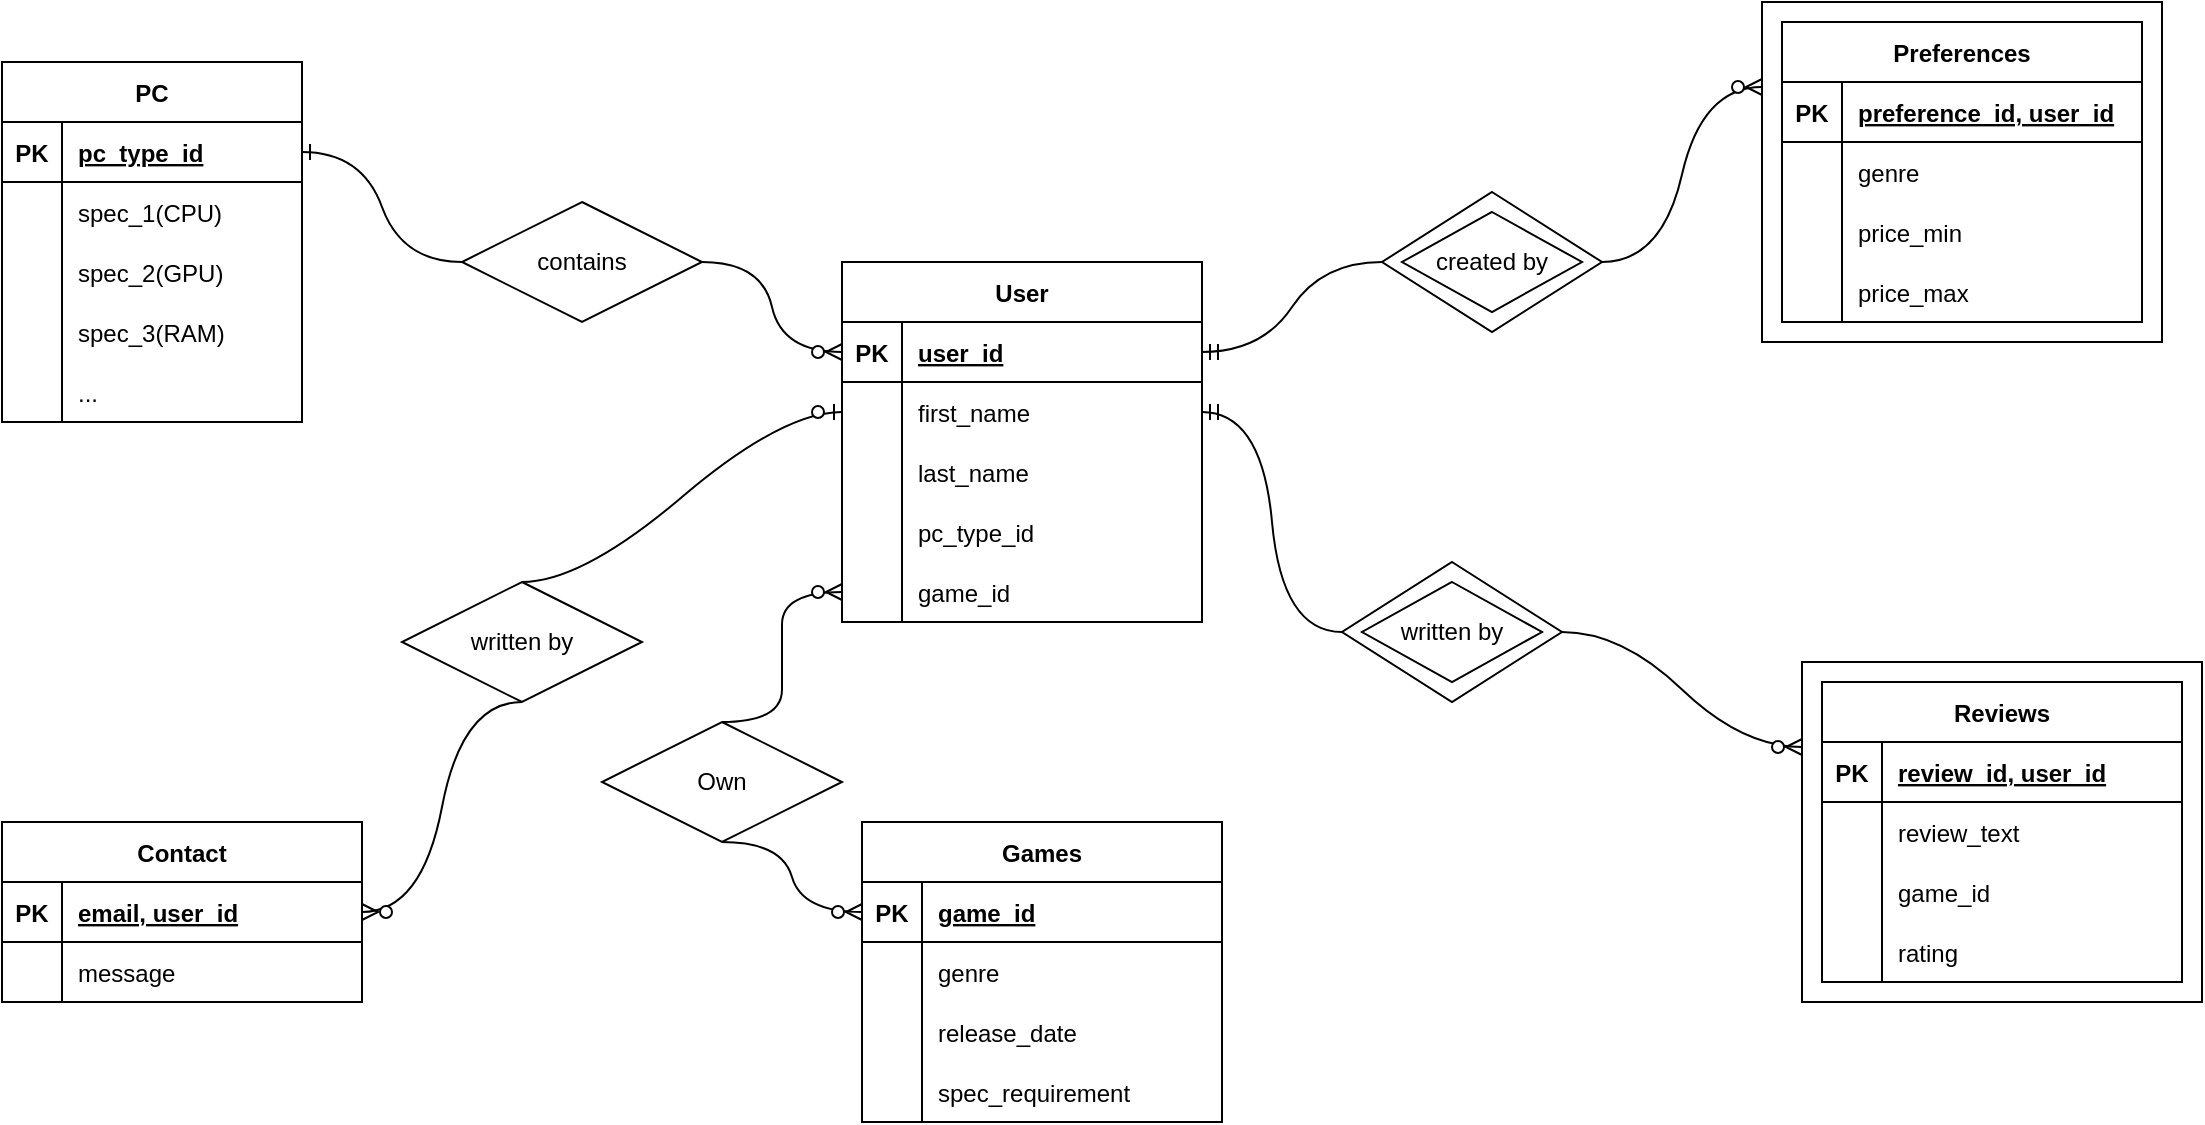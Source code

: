 <mxfile version="20.8.20" type="github">
  <diagram name="Page-1" id="g9_BC2PfqazqCAa2V8zf">
    <mxGraphModel dx="2076" dy="1746" grid="1" gridSize="10" guides="1" tooltips="1" connect="1" arrows="1" fold="1" page="1" pageScale="1" pageWidth="850" pageHeight="1100" math="0" shadow="0">
      <root>
        <mxCell id="0" />
        <mxCell id="1" parent="0" />
        <mxCell id="RIhuQusYxNmIp5yc1HoH-1" value="PC" style="shape=table;startSize=30;container=1;collapsible=1;childLayout=tableLayout;fixedRows=1;rowLines=0;fontStyle=1;align=center;resizeLast=1;" vertex="1" parent="1">
          <mxGeometry x="-210" y="-140" width="150" height="180" as="geometry" />
        </mxCell>
        <mxCell id="RIhuQusYxNmIp5yc1HoH-2" value="" style="shape=tableRow;horizontal=0;startSize=0;swimlaneHead=0;swimlaneBody=0;fillColor=none;collapsible=0;dropTarget=0;points=[[0,0.5],[1,0.5]];portConstraint=eastwest;top=0;left=0;right=0;bottom=1;" vertex="1" parent="RIhuQusYxNmIp5yc1HoH-1">
          <mxGeometry y="30" width="150" height="30" as="geometry" />
        </mxCell>
        <mxCell id="RIhuQusYxNmIp5yc1HoH-3" value="PK" style="shape=partialRectangle;connectable=0;fillColor=none;top=0;left=0;bottom=0;right=0;fontStyle=1;overflow=hidden;" vertex="1" parent="RIhuQusYxNmIp5yc1HoH-2">
          <mxGeometry width="30" height="30" as="geometry">
            <mxRectangle width="30" height="30" as="alternateBounds" />
          </mxGeometry>
        </mxCell>
        <mxCell id="RIhuQusYxNmIp5yc1HoH-4" value="pc_type_id" style="shape=partialRectangle;connectable=0;fillColor=none;top=0;left=0;bottom=0;right=0;align=left;spacingLeft=6;fontStyle=5;overflow=hidden;" vertex="1" parent="RIhuQusYxNmIp5yc1HoH-2">
          <mxGeometry x="30" width="120" height="30" as="geometry">
            <mxRectangle width="120" height="30" as="alternateBounds" />
          </mxGeometry>
        </mxCell>
        <mxCell id="RIhuQusYxNmIp5yc1HoH-5" value="" style="shape=tableRow;horizontal=0;startSize=0;swimlaneHead=0;swimlaneBody=0;fillColor=none;collapsible=0;dropTarget=0;points=[[0,0.5],[1,0.5]];portConstraint=eastwest;top=0;left=0;right=0;bottom=0;" vertex="1" parent="RIhuQusYxNmIp5yc1HoH-1">
          <mxGeometry y="60" width="150" height="30" as="geometry" />
        </mxCell>
        <mxCell id="RIhuQusYxNmIp5yc1HoH-6" value="" style="shape=partialRectangle;connectable=0;fillColor=none;top=0;left=0;bottom=0;right=0;editable=1;overflow=hidden;" vertex="1" parent="RIhuQusYxNmIp5yc1HoH-5">
          <mxGeometry width="30" height="30" as="geometry">
            <mxRectangle width="30" height="30" as="alternateBounds" />
          </mxGeometry>
        </mxCell>
        <mxCell id="RIhuQusYxNmIp5yc1HoH-7" value="spec_1(CPU)" style="shape=partialRectangle;connectable=0;fillColor=none;top=0;left=0;bottom=0;right=0;align=left;spacingLeft=6;overflow=hidden;" vertex="1" parent="RIhuQusYxNmIp5yc1HoH-5">
          <mxGeometry x="30" width="120" height="30" as="geometry">
            <mxRectangle width="120" height="30" as="alternateBounds" />
          </mxGeometry>
        </mxCell>
        <mxCell id="RIhuQusYxNmIp5yc1HoH-14" value="" style="shape=tableRow;horizontal=0;startSize=0;swimlaneHead=0;swimlaneBody=0;fillColor=none;collapsible=0;dropTarget=0;points=[[0,0.5],[1,0.5]];portConstraint=eastwest;top=0;left=0;right=0;bottom=0;" vertex="1" parent="RIhuQusYxNmIp5yc1HoH-1">
          <mxGeometry y="90" width="150" height="30" as="geometry" />
        </mxCell>
        <mxCell id="RIhuQusYxNmIp5yc1HoH-15" value="" style="shape=partialRectangle;connectable=0;fillColor=none;top=0;left=0;bottom=0;right=0;editable=1;overflow=hidden;" vertex="1" parent="RIhuQusYxNmIp5yc1HoH-14">
          <mxGeometry width="30" height="30" as="geometry">
            <mxRectangle width="30" height="30" as="alternateBounds" />
          </mxGeometry>
        </mxCell>
        <mxCell id="RIhuQusYxNmIp5yc1HoH-16" value="spec_2(GPU)" style="shape=partialRectangle;connectable=0;fillColor=none;top=0;left=0;bottom=0;right=0;align=left;spacingLeft=6;overflow=hidden;" vertex="1" parent="RIhuQusYxNmIp5yc1HoH-14">
          <mxGeometry x="30" width="120" height="30" as="geometry">
            <mxRectangle width="120" height="30" as="alternateBounds" />
          </mxGeometry>
        </mxCell>
        <mxCell id="RIhuQusYxNmIp5yc1HoH-8" value="" style="shape=tableRow;horizontal=0;startSize=0;swimlaneHead=0;swimlaneBody=0;fillColor=none;collapsible=0;dropTarget=0;points=[[0,0.5],[1,0.5]];portConstraint=eastwest;top=0;left=0;right=0;bottom=0;" vertex="1" parent="RIhuQusYxNmIp5yc1HoH-1">
          <mxGeometry y="120" width="150" height="30" as="geometry" />
        </mxCell>
        <mxCell id="RIhuQusYxNmIp5yc1HoH-9" value="" style="shape=partialRectangle;connectable=0;fillColor=none;top=0;left=0;bottom=0;right=0;editable=1;overflow=hidden;" vertex="1" parent="RIhuQusYxNmIp5yc1HoH-8">
          <mxGeometry width="30" height="30" as="geometry">
            <mxRectangle width="30" height="30" as="alternateBounds" />
          </mxGeometry>
        </mxCell>
        <mxCell id="RIhuQusYxNmIp5yc1HoH-10" value="spec_3(RAM)" style="shape=partialRectangle;connectable=0;fillColor=none;top=0;left=0;bottom=0;right=0;align=left;spacingLeft=6;overflow=hidden;" vertex="1" parent="RIhuQusYxNmIp5yc1HoH-8">
          <mxGeometry x="30" width="120" height="30" as="geometry">
            <mxRectangle width="120" height="30" as="alternateBounds" />
          </mxGeometry>
        </mxCell>
        <mxCell id="RIhuQusYxNmIp5yc1HoH-11" value="" style="shape=tableRow;horizontal=0;startSize=0;swimlaneHead=0;swimlaneBody=0;fillColor=none;collapsible=0;dropTarget=0;points=[[0,0.5],[1,0.5]];portConstraint=eastwest;top=0;left=0;right=0;bottom=0;" vertex="1" parent="RIhuQusYxNmIp5yc1HoH-1">
          <mxGeometry y="150" width="150" height="30" as="geometry" />
        </mxCell>
        <mxCell id="RIhuQusYxNmIp5yc1HoH-12" value="" style="shape=partialRectangle;connectable=0;fillColor=none;top=0;left=0;bottom=0;right=0;editable=1;overflow=hidden;" vertex="1" parent="RIhuQusYxNmIp5yc1HoH-11">
          <mxGeometry width="30" height="30" as="geometry">
            <mxRectangle width="30" height="30" as="alternateBounds" />
          </mxGeometry>
        </mxCell>
        <mxCell id="RIhuQusYxNmIp5yc1HoH-13" value="..." style="shape=partialRectangle;connectable=0;fillColor=none;top=0;left=0;bottom=0;right=0;align=left;spacingLeft=6;overflow=hidden;" vertex="1" parent="RIhuQusYxNmIp5yc1HoH-11">
          <mxGeometry x="30" width="120" height="30" as="geometry">
            <mxRectangle width="120" height="30" as="alternateBounds" />
          </mxGeometry>
        </mxCell>
        <mxCell id="RIhuQusYxNmIp5yc1HoH-17" value="User" style="shape=table;startSize=30;container=1;collapsible=1;childLayout=tableLayout;fixedRows=1;rowLines=0;fontStyle=1;align=center;resizeLast=1;" vertex="1" parent="1">
          <mxGeometry x="210" y="-40" width="180" height="180" as="geometry" />
        </mxCell>
        <mxCell id="RIhuQusYxNmIp5yc1HoH-18" value="" style="shape=tableRow;horizontal=0;startSize=0;swimlaneHead=0;swimlaneBody=0;fillColor=none;collapsible=0;dropTarget=0;points=[[0,0.5],[1,0.5]];portConstraint=eastwest;top=0;left=0;right=0;bottom=1;" vertex="1" parent="RIhuQusYxNmIp5yc1HoH-17">
          <mxGeometry y="30" width="180" height="30" as="geometry" />
        </mxCell>
        <mxCell id="RIhuQusYxNmIp5yc1HoH-19" value="PK" style="shape=partialRectangle;connectable=0;fillColor=none;top=0;left=0;bottom=0;right=0;fontStyle=1;overflow=hidden;" vertex="1" parent="RIhuQusYxNmIp5yc1HoH-18">
          <mxGeometry width="30" height="30" as="geometry">
            <mxRectangle width="30" height="30" as="alternateBounds" />
          </mxGeometry>
        </mxCell>
        <mxCell id="RIhuQusYxNmIp5yc1HoH-20" value="user_id" style="shape=partialRectangle;connectable=0;fillColor=none;top=0;left=0;bottom=0;right=0;align=left;spacingLeft=6;fontStyle=5;overflow=hidden;" vertex="1" parent="RIhuQusYxNmIp5yc1HoH-18">
          <mxGeometry x="30" width="150" height="30" as="geometry">
            <mxRectangle width="150" height="30" as="alternateBounds" />
          </mxGeometry>
        </mxCell>
        <mxCell id="RIhuQusYxNmIp5yc1HoH-21" value="" style="shape=tableRow;horizontal=0;startSize=0;swimlaneHead=0;swimlaneBody=0;fillColor=none;collapsible=0;dropTarget=0;points=[[0,0.5],[1,0.5]];portConstraint=eastwest;top=0;left=0;right=0;bottom=0;" vertex="1" parent="RIhuQusYxNmIp5yc1HoH-17">
          <mxGeometry y="60" width="180" height="30" as="geometry" />
        </mxCell>
        <mxCell id="RIhuQusYxNmIp5yc1HoH-22" value="" style="shape=partialRectangle;connectable=0;fillColor=none;top=0;left=0;bottom=0;right=0;editable=1;overflow=hidden;" vertex="1" parent="RIhuQusYxNmIp5yc1HoH-21">
          <mxGeometry width="30" height="30" as="geometry">
            <mxRectangle width="30" height="30" as="alternateBounds" />
          </mxGeometry>
        </mxCell>
        <mxCell id="RIhuQusYxNmIp5yc1HoH-23" value="first_name" style="shape=partialRectangle;connectable=0;fillColor=none;top=0;left=0;bottom=0;right=0;align=left;spacingLeft=6;overflow=hidden;" vertex="1" parent="RIhuQusYxNmIp5yc1HoH-21">
          <mxGeometry x="30" width="150" height="30" as="geometry">
            <mxRectangle width="150" height="30" as="alternateBounds" />
          </mxGeometry>
        </mxCell>
        <mxCell id="RIhuQusYxNmIp5yc1HoH-24" value="" style="shape=tableRow;horizontal=0;startSize=0;swimlaneHead=0;swimlaneBody=0;fillColor=none;collapsible=0;dropTarget=0;points=[[0,0.5],[1,0.5]];portConstraint=eastwest;top=0;left=0;right=0;bottom=0;" vertex="1" parent="RIhuQusYxNmIp5yc1HoH-17">
          <mxGeometry y="90" width="180" height="30" as="geometry" />
        </mxCell>
        <mxCell id="RIhuQusYxNmIp5yc1HoH-25" value="" style="shape=partialRectangle;connectable=0;fillColor=none;top=0;left=0;bottom=0;right=0;editable=1;overflow=hidden;" vertex="1" parent="RIhuQusYxNmIp5yc1HoH-24">
          <mxGeometry width="30" height="30" as="geometry">
            <mxRectangle width="30" height="30" as="alternateBounds" />
          </mxGeometry>
        </mxCell>
        <mxCell id="RIhuQusYxNmIp5yc1HoH-26" value="last_name" style="shape=partialRectangle;connectable=0;fillColor=none;top=0;left=0;bottom=0;right=0;align=left;spacingLeft=6;overflow=hidden;" vertex="1" parent="RIhuQusYxNmIp5yc1HoH-24">
          <mxGeometry x="30" width="150" height="30" as="geometry">
            <mxRectangle width="150" height="30" as="alternateBounds" />
          </mxGeometry>
        </mxCell>
        <mxCell id="RIhuQusYxNmIp5yc1HoH-27" value="" style="shape=tableRow;horizontal=0;startSize=0;swimlaneHead=0;swimlaneBody=0;fillColor=none;collapsible=0;dropTarget=0;points=[[0,0.5],[1,0.5]];portConstraint=eastwest;top=0;left=0;right=0;bottom=0;" vertex="1" parent="RIhuQusYxNmIp5yc1HoH-17">
          <mxGeometry y="120" width="180" height="30" as="geometry" />
        </mxCell>
        <mxCell id="RIhuQusYxNmIp5yc1HoH-28" value="" style="shape=partialRectangle;connectable=0;fillColor=none;top=0;left=0;bottom=0;right=0;editable=1;overflow=hidden;" vertex="1" parent="RIhuQusYxNmIp5yc1HoH-27">
          <mxGeometry width="30" height="30" as="geometry">
            <mxRectangle width="30" height="30" as="alternateBounds" />
          </mxGeometry>
        </mxCell>
        <mxCell id="RIhuQusYxNmIp5yc1HoH-29" value="pc_type_id" style="shape=partialRectangle;connectable=0;fillColor=none;top=0;left=0;bottom=0;right=0;align=left;spacingLeft=6;overflow=hidden;" vertex="1" parent="RIhuQusYxNmIp5yc1HoH-27">
          <mxGeometry x="30" width="150" height="30" as="geometry">
            <mxRectangle width="150" height="30" as="alternateBounds" />
          </mxGeometry>
        </mxCell>
        <mxCell id="RIhuQusYxNmIp5yc1HoH-33" value="" style="shape=tableRow;horizontal=0;startSize=0;swimlaneHead=0;swimlaneBody=0;fillColor=none;collapsible=0;dropTarget=0;points=[[0,0.5],[1,0.5]];portConstraint=eastwest;top=0;left=0;right=0;bottom=0;" vertex="1" parent="RIhuQusYxNmIp5yc1HoH-17">
          <mxGeometry y="150" width="180" height="30" as="geometry" />
        </mxCell>
        <mxCell id="RIhuQusYxNmIp5yc1HoH-34" value="" style="shape=partialRectangle;connectable=0;fillColor=none;top=0;left=0;bottom=0;right=0;editable=1;overflow=hidden;" vertex="1" parent="RIhuQusYxNmIp5yc1HoH-33">
          <mxGeometry width="30" height="30" as="geometry">
            <mxRectangle width="30" height="30" as="alternateBounds" />
          </mxGeometry>
        </mxCell>
        <mxCell id="RIhuQusYxNmIp5yc1HoH-35" value="game_id" style="shape=partialRectangle;connectable=0;fillColor=none;top=0;left=0;bottom=0;right=0;align=left;spacingLeft=6;overflow=hidden;" vertex="1" parent="RIhuQusYxNmIp5yc1HoH-33">
          <mxGeometry x="30" width="150" height="30" as="geometry">
            <mxRectangle width="150" height="30" as="alternateBounds" />
          </mxGeometry>
        </mxCell>
        <mxCell id="RIhuQusYxNmIp5yc1HoH-36" value="Games" style="shape=table;startSize=30;container=1;collapsible=1;childLayout=tableLayout;fixedRows=1;rowLines=0;fontStyle=1;align=center;resizeLast=1;" vertex="1" parent="1">
          <mxGeometry x="220" y="240" width="180" height="150" as="geometry" />
        </mxCell>
        <mxCell id="RIhuQusYxNmIp5yc1HoH-37" value="" style="shape=tableRow;horizontal=0;startSize=0;swimlaneHead=0;swimlaneBody=0;fillColor=none;collapsible=0;dropTarget=0;points=[[0,0.5],[1,0.5]];portConstraint=eastwest;top=0;left=0;right=0;bottom=1;" vertex="1" parent="RIhuQusYxNmIp5yc1HoH-36">
          <mxGeometry y="30" width="180" height="30" as="geometry" />
        </mxCell>
        <mxCell id="RIhuQusYxNmIp5yc1HoH-38" value="PK" style="shape=partialRectangle;connectable=0;fillColor=none;top=0;left=0;bottom=0;right=0;fontStyle=1;overflow=hidden;" vertex="1" parent="RIhuQusYxNmIp5yc1HoH-37">
          <mxGeometry width="30" height="30" as="geometry">
            <mxRectangle width="30" height="30" as="alternateBounds" />
          </mxGeometry>
        </mxCell>
        <mxCell id="RIhuQusYxNmIp5yc1HoH-39" value="game_id" style="shape=partialRectangle;connectable=0;fillColor=none;top=0;left=0;bottom=0;right=0;align=left;spacingLeft=6;fontStyle=5;overflow=hidden;" vertex="1" parent="RIhuQusYxNmIp5yc1HoH-37">
          <mxGeometry x="30" width="150" height="30" as="geometry">
            <mxRectangle width="150" height="30" as="alternateBounds" />
          </mxGeometry>
        </mxCell>
        <mxCell id="RIhuQusYxNmIp5yc1HoH-40" value="" style="shape=tableRow;horizontal=0;startSize=0;swimlaneHead=0;swimlaneBody=0;fillColor=none;collapsible=0;dropTarget=0;points=[[0,0.5],[1,0.5]];portConstraint=eastwest;top=0;left=0;right=0;bottom=0;" vertex="1" parent="RIhuQusYxNmIp5yc1HoH-36">
          <mxGeometry y="60" width="180" height="30" as="geometry" />
        </mxCell>
        <mxCell id="RIhuQusYxNmIp5yc1HoH-41" value="" style="shape=partialRectangle;connectable=0;fillColor=none;top=0;left=0;bottom=0;right=0;editable=1;overflow=hidden;" vertex="1" parent="RIhuQusYxNmIp5yc1HoH-40">
          <mxGeometry width="30" height="30" as="geometry">
            <mxRectangle width="30" height="30" as="alternateBounds" />
          </mxGeometry>
        </mxCell>
        <mxCell id="RIhuQusYxNmIp5yc1HoH-42" value="genre" style="shape=partialRectangle;connectable=0;fillColor=none;top=0;left=0;bottom=0;right=0;align=left;spacingLeft=6;overflow=hidden;" vertex="1" parent="RIhuQusYxNmIp5yc1HoH-40">
          <mxGeometry x="30" width="150" height="30" as="geometry">
            <mxRectangle width="150" height="30" as="alternateBounds" />
          </mxGeometry>
        </mxCell>
        <mxCell id="RIhuQusYxNmIp5yc1HoH-43" value="" style="shape=tableRow;horizontal=0;startSize=0;swimlaneHead=0;swimlaneBody=0;fillColor=none;collapsible=0;dropTarget=0;points=[[0,0.5],[1,0.5]];portConstraint=eastwest;top=0;left=0;right=0;bottom=0;" vertex="1" parent="RIhuQusYxNmIp5yc1HoH-36">
          <mxGeometry y="90" width="180" height="30" as="geometry" />
        </mxCell>
        <mxCell id="RIhuQusYxNmIp5yc1HoH-44" value="" style="shape=partialRectangle;connectable=0;fillColor=none;top=0;left=0;bottom=0;right=0;editable=1;overflow=hidden;" vertex="1" parent="RIhuQusYxNmIp5yc1HoH-43">
          <mxGeometry width="30" height="30" as="geometry">
            <mxRectangle width="30" height="30" as="alternateBounds" />
          </mxGeometry>
        </mxCell>
        <mxCell id="RIhuQusYxNmIp5yc1HoH-45" value="release_date" style="shape=partialRectangle;connectable=0;fillColor=none;top=0;left=0;bottom=0;right=0;align=left;spacingLeft=6;overflow=hidden;" vertex="1" parent="RIhuQusYxNmIp5yc1HoH-43">
          <mxGeometry x="30" width="150" height="30" as="geometry">
            <mxRectangle width="150" height="30" as="alternateBounds" />
          </mxGeometry>
        </mxCell>
        <mxCell id="RIhuQusYxNmIp5yc1HoH-46" value="" style="shape=tableRow;horizontal=0;startSize=0;swimlaneHead=0;swimlaneBody=0;fillColor=none;collapsible=0;dropTarget=0;points=[[0,0.5],[1,0.5]];portConstraint=eastwest;top=0;left=0;right=0;bottom=0;" vertex="1" parent="RIhuQusYxNmIp5yc1HoH-36">
          <mxGeometry y="120" width="180" height="30" as="geometry" />
        </mxCell>
        <mxCell id="RIhuQusYxNmIp5yc1HoH-47" value="" style="shape=partialRectangle;connectable=0;fillColor=none;top=0;left=0;bottom=0;right=0;editable=1;overflow=hidden;" vertex="1" parent="RIhuQusYxNmIp5yc1HoH-46">
          <mxGeometry width="30" height="30" as="geometry">
            <mxRectangle width="30" height="30" as="alternateBounds" />
          </mxGeometry>
        </mxCell>
        <mxCell id="RIhuQusYxNmIp5yc1HoH-48" value="spec_requirement" style="shape=partialRectangle;connectable=0;fillColor=none;top=0;left=0;bottom=0;right=0;align=left;spacingLeft=6;overflow=hidden;" vertex="1" parent="RIhuQusYxNmIp5yc1HoH-46">
          <mxGeometry x="30" width="150" height="30" as="geometry">
            <mxRectangle width="150" height="30" as="alternateBounds" />
          </mxGeometry>
        </mxCell>
        <mxCell id="RIhuQusYxNmIp5yc1HoH-49" value="Contact" style="shape=table;startSize=30;container=1;collapsible=1;childLayout=tableLayout;fixedRows=1;rowLines=0;fontStyle=1;align=center;resizeLast=1;" vertex="1" parent="1">
          <mxGeometry x="-210" y="240" width="180" height="90" as="geometry" />
        </mxCell>
        <mxCell id="RIhuQusYxNmIp5yc1HoH-50" value="" style="shape=tableRow;horizontal=0;startSize=0;swimlaneHead=0;swimlaneBody=0;fillColor=none;collapsible=0;dropTarget=0;points=[[0,0.5],[1,0.5]];portConstraint=eastwest;top=0;left=0;right=0;bottom=1;" vertex="1" parent="RIhuQusYxNmIp5yc1HoH-49">
          <mxGeometry y="30" width="180" height="30" as="geometry" />
        </mxCell>
        <mxCell id="RIhuQusYxNmIp5yc1HoH-51" value="PK" style="shape=partialRectangle;connectable=0;fillColor=none;top=0;left=0;bottom=0;right=0;fontStyle=1;overflow=hidden;" vertex="1" parent="RIhuQusYxNmIp5yc1HoH-50">
          <mxGeometry width="30" height="30" as="geometry">
            <mxRectangle width="30" height="30" as="alternateBounds" />
          </mxGeometry>
        </mxCell>
        <mxCell id="RIhuQusYxNmIp5yc1HoH-52" value="email, user_id" style="shape=partialRectangle;connectable=0;fillColor=none;top=0;left=0;bottom=0;right=0;align=left;spacingLeft=6;fontStyle=5;overflow=hidden;" vertex="1" parent="RIhuQusYxNmIp5yc1HoH-50">
          <mxGeometry x="30" width="150" height="30" as="geometry">
            <mxRectangle width="150" height="30" as="alternateBounds" />
          </mxGeometry>
        </mxCell>
        <mxCell id="RIhuQusYxNmIp5yc1HoH-53" value="" style="shape=tableRow;horizontal=0;startSize=0;swimlaneHead=0;swimlaneBody=0;fillColor=none;collapsible=0;dropTarget=0;points=[[0,0.5],[1,0.5]];portConstraint=eastwest;top=0;left=0;right=0;bottom=0;" vertex="1" parent="RIhuQusYxNmIp5yc1HoH-49">
          <mxGeometry y="60" width="180" height="30" as="geometry" />
        </mxCell>
        <mxCell id="RIhuQusYxNmIp5yc1HoH-54" value="" style="shape=partialRectangle;connectable=0;fillColor=none;top=0;left=0;bottom=0;right=0;editable=1;overflow=hidden;" vertex="1" parent="RIhuQusYxNmIp5yc1HoH-53">
          <mxGeometry width="30" height="30" as="geometry">
            <mxRectangle width="30" height="30" as="alternateBounds" />
          </mxGeometry>
        </mxCell>
        <mxCell id="RIhuQusYxNmIp5yc1HoH-55" value="message" style="shape=partialRectangle;connectable=0;fillColor=none;top=0;left=0;bottom=0;right=0;align=left;spacingLeft=6;overflow=hidden;" vertex="1" parent="RIhuQusYxNmIp5yc1HoH-53">
          <mxGeometry x="30" width="150" height="30" as="geometry">
            <mxRectangle width="150" height="30" as="alternateBounds" />
          </mxGeometry>
        </mxCell>
        <mxCell id="RIhuQusYxNmIp5yc1HoH-62" value="Preferences" style="shape=table;startSize=30;container=1;collapsible=1;childLayout=tableLayout;fixedRows=1;rowLines=0;fontStyle=1;align=center;resizeLast=1;" vertex="1" parent="1">
          <mxGeometry x="680" y="-160" width="180" height="150" as="geometry" />
        </mxCell>
        <mxCell id="RIhuQusYxNmIp5yc1HoH-63" value="" style="shape=tableRow;horizontal=0;startSize=0;swimlaneHead=0;swimlaneBody=0;fillColor=none;collapsible=0;dropTarget=0;points=[[0,0.5],[1,0.5]];portConstraint=eastwest;top=0;left=0;right=0;bottom=1;" vertex="1" parent="RIhuQusYxNmIp5yc1HoH-62">
          <mxGeometry y="30" width="180" height="30" as="geometry" />
        </mxCell>
        <mxCell id="RIhuQusYxNmIp5yc1HoH-64" value="PK" style="shape=partialRectangle;connectable=0;fillColor=none;top=0;left=0;bottom=0;right=0;fontStyle=1;overflow=hidden;" vertex="1" parent="RIhuQusYxNmIp5yc1HoH-63">
          <mxGeometry width="30" height="30" as="geometry">
            <mxRectangle width="30" height="30" as="alternateBounds" />
          </mxGeometry>
        </mxCell>
        <mxCell id="RIhuQusYxNmIp5yc1HoH-65" value="preference_id, user_id" style="shape=partialRectangle;connectable=0;fillColor=none;top=0;left=0;bottom=0;right=0;align=left;spacingLeft=6;fontStyle=5;overflow=hidden;" vertex="1" parent="RIhuQusYxNmIp5yc1HoH-63">
          <mxGeometry x="30" width="150" height="30" as="geometry">
            <mxRectangle width="150" height="30" as="alternateBounds" />
          </mxGeometry>
        </mxCell>
        <mxCell id="RIhuQusYxNmIp5yc1HoH-66" value="" style="shape=tableRow;horizontal=0;startSize=0;swimlaneHead=0;swimlaneBody=0;fillColor=none;collapsible=0;dropTarget=0;points=[[0,0.5],[1,0.5]];portConstraint=eastwest;top=0;left=0;right=0;bottom=0;" vertex="1" parent="RIhuQusYxNmIp5yc1HoH-62">
          <mxGeometry y="60" width="180" height="30" as="geometry" />
        </mxCell>
        <mxCell id="RIhuQusYxNmIp5yc1HoH-67" value="" style="shape=partialRectangle;connectable=0;fillColor=none;top=0;left=0;bottom=0;right=0;editable=1;overflow=hidden;" vertex="1" parent="RIhuQusYxNmIp5yc1HoH-66">
          <mxGeometry width="30" height="30" as="geometry">
            <mxRectangle width="30" height="30" as="alternateBounds" />
          </mxGeometry>
        </mxCell>
        <mxCell id="RIhuQusYxNmIp5yc1HoH-68" value="genre" style="shape=partialRectangle;connectable=0;fillColor=none;top=0;left=0;bottom=0;right=0;align=left;spacingLeft=6;overflow=hidden;" vertex="1" parent="RIhuQusYxNmIp5yc1HoH-66">
          <mxGeometry x="30" width="150" height="30" as="geometry">
            <mxRectangle width="150" height="30" as="alternateBounds" />
          </mxGeometry>
        </mxCell>
        <mxCell id="RIhuQusYxNmIp5yc1HoH-69" value="" style="shape=tableRow;horizontal=0;startSize=0;swimlaneHead=0;swimlaneBody=0;fillColor=none;collapsible=0;dropTarget=0;points=[[0,0.5],[1,0.5]];portConstraint=eastwest;top=0;left=0;right=0;bottom=0;" vertex="1" parent="RIhuQusYxNmIp5yc1HoH-62">
          <mxGeometry y="90" width="180" height="30" as="geometry" />
        </mxCell>
        <mxCell id="RIhuQusYxNmIp5yc1HoH-70" value="" style="shape=partialRectangle;connectable=0;fillColor=none;top=0;left=0;bottom=0;right=0;editable=1;overflow=hidden;" vertex="1" parent="RIhuQusYxNmIp5yc1HoH-69">
          <mxGeometry width="30" height="30" as="geometry">
            <mxRectangle width="30" height="30" as="alternateBounds" />
          </mxGeometry>
        </mxCell>
        <mxCell id="RIhuQusYxNmIp5yc1HoH-71" value="price_min" style="shape=partialRectangle;connectable=0;fillColor=none;top=0;left=0;bottom=0;right=0;align=left;spacingLeft=6;overflow=hidden;" vertex="1" parent="RIhuQusYxNmIp5yc1HoH-69">
          <mxGeometry x="30" width="150" height="30" as="geometry">
            <mxRectangle width="150" height="30" as="alternateBounds" />
          </mxGeometry>
        </mxCell>
        <mxCell id="RIhuQusYxNmIp5yc1HoH-72" value="" style="shape=tableRow;horizontal=0;startSize=0;swimlaneHead=0;swimlaneBody=0;fillColor=none;collapsible=0;dropTarget=0;points=[[0,0.5],[1,0.5]];portConstraint=eastwest;top=0;left=0;right=0;bottom=0;" vertex="1" parent="RIhuQusYxNmIp5yc1HoH-62">
          <mxGeometry y="120" width="180" height="30" as="geometry" />
        </mxCell>
        <mxCell id="RIhuQusYxNmIp5yc1HoH-73" value="" style="shape=partialRectangle;connectable=0;fillColor=none;top=0;left=0;bottom=0;right=0;editable=1;overflow=hidden;" vertex="1" parent="RIhuQusYxNmIp5yc1HoH-72">
          <mxGeometry width="30" height="30" as="geometry">
            <mxRectangle width="30" height="30" as="alternateBounds" />
          </mxGeometry>
        </mxCell>
        <mxCell id="RIhuQusYxNmIp5yc1HoH-74" value="price_max" style="shape=partialRectangle;connectable=0;fillColor=none;top=0;left=0;bottom=0;right=0;align=left;spacingLeft=6;overflow=hidden;" vertex="1" parent="RIhuQusYxNmIp5yc1HoH-72">
          <mxGeometry x="30" width="150" height="30" as="geometry">
            <mxRectangle width="150" height="30" as="alternateBounds" />
          </mxGeometry>
        </mxCell>
        <mxCell id="RIhuQusYxNmIp5yc1HoH-75" value="Reviews" style="shape=table;startSize=30;container=1;collapsible=1;childLayout=tableLayout;fixedRows=1;rowLines=0;fontStyle=1;align=center;resizeLast=1;" vertex="1" parent="1">
          <mxGeometry x="700" y="170" width="180" height="150" as="geometry" />
        </mxCell>
        <mxCell id="RIhuQusYxNmIp5yc1HoH-76" value="" style="shape=tableRow;horizontal=0;startSize=0;swimlaneHead=0;swimlaneBody=0;fillColor=none;collapsible=0;dropTarget=0;points=[[0,0.5],[1,0.5]];portConstraint=eastwest;top=0;left=0;right=0;bottom=1;" vertex="1" parent="RIhuQusYxNmIp5yc1HoH-75">
          <mxGeometry y="30" width="180" height="30" as="geometry" />
        </mxCell>
        <mxCell id="RIhuQusYxNmIp5yc1HoH-77" value="PK" style="shape=partialRectangle;connectable=0;fillColor=none;top=0;left=0;bottom=0;right=0;fontStyle=1;overflow=hidden;" vertex="1" parent="RIhuQusYxNmIp5yc1HoH-76">
          <mxGeometry width="30" height="30" as="geometry">
            <mxRectangle width="30" height="30" as="alternateBounds" />
          </mxGeometry>
        </mxCell>
        <mxCell id="RIhuQusYxNmIp5yc1HoH-78" value="review_id, user_id" style="shape=partialRectangle;connectable=0;fillColor=none;top=0;left=0;bottom=0;right=0;align=left;spacingLeft=6;fontStyle=5;overflow=hidden;" vertex="1" parent="RIhuQusYxNmIp5yc1HoH-76">
          <mxGeometry x="30" width="150" height="30" as="geometry">
            <mxRectangle width="150" height="30" as="alternateBounds" />
          </mxGeometry>
        </mxCell>
        <mxCell id="RIhuQusYxNmIp5yc1HoH-82" value="" style="shape=tableRow;horizontal=0;startSize=0;swimlaneHead=0;swimlaneBody=0;fillColor=none;collapsible=0;dropTarget=0;points=[[0,0.5],[1,0.5]];portConstraint=eastwest;top=0;left=0;right=0;bottom=0;" vertex="1" parent="RIhuQusYxNmIp5yc1HoH-75">
          <mxGeometry y="60" width="180" height="30" as="geometry" />
        </mxCell>
        <mxCell id="RIhuQusYxNmIp5yc1HoH-83" value="" style="shape=partialRectangle;connectable=0;fillColor=none;top=0;left=0;bottom=0;right=0;editable=1;overflow=hidden;" vertex="1" parent="RIhuQusYxNmIp5yc1HoH-82">
          <mxGeometry width="30" height="30" as="geometry">
            <mxRectangle width="30" height="30" as="alternateBounds" />
          </mxGeometry>
        </mxCell>
        <mxCell id="RIhuQusYxNmIp5yc1HoH-84" value="review_text" style="shape=partialRectangle;connectable=0;fillColor=none;top=0;left=0;bottom=0;right=0;align=left;spacingLeft=6;overflow=hidden;" vertex="1" parent="RIhuQusYxNmIp5yc1HoH-82">
          <mxGeometry x="30" width="150" height="30" as="geometry">
            <mxRectangle width="150" height="30" as="alternateBounds" />
          </mxGeometry>
        </mxCell>
        <mxCell id="RIhuQusYxNmIp5yc1HoH-85" value="" style="shape=tableRow;horizontal=0;startSize=0;swimlaneHead=0;swimlaneBody=0;fillColor=none;collapsible=0;dropTarget=0;points=[[0,0.5],[1,0.5]];portConstraint=eastwest;top=0;left=0;right=0;bottom=0;" vertex="1" parent="RIhuQusYxNmIp5yc1HoH-75">
          <mxGeometry y="90" width="180" height="30" as="geometry" />
        </mxCell>
        <mxCell id="RIhuQusYxNmIp5yc1HoH-86" value="" style="shape=partialRectangle;connectable=0;fillColor=none;top=0;left=0;bottom=0;right=0;editable=1;overflow=hidden;" vertex="1" parent="RIhuQusYxNmIp5yc1HoH-85">
          <mxGeometry width="30" height="30" as="geometry">
            <mxRectangle width="30" height="30" as="alternateBounds" />
          </mxGeometry>
        </mxCell>
        <mxCell id="RIhuQusYxNmIp5yc1HoH-87" value="game_id" style="shape=partialRectangle;connectable=0;fillColor=none;top=0;left=0;bottom=0;right=0;align=left;spacingLeft=6;overflow=hidden;" vertex="1" parent="RIhuQusYxNmIp5yc1HoH-85">
          <mxGeometry x="30" width="150" height="30" as="geometry">
            <mxRectangle width="150" height="30" as="alternateBounds" />
          </mxGeometry>
        </mxCell>
        <mxCell id="RIhuQusYxNmIp5yc1HoH-88" value="" style="shape=tableRow;horizontal=0;startSize=0;swimlaneHead=0;swimlaneBody=0;fillColor=none;collapsible=0;dropTarget=0;points=[[0,0.5],[1,0.5]];portConstraint=eastwest;top=0;left=0;right=0;bottom=0;" vertex="1" parent="RIhuQusYxNmIp5yc1HoH-75">
          <mxGeometry y="120" width="180" height="30" as="geometry" />
        </mxCell>
        <mxCell id="RIhuQusYxNmIp5yc1HoH-89" value="" style="shape=partialRectangle;connectable=0;fillColor=none;top=0;left=0;bottom=0;right=0;editable=1;overflow=hidden;" vertex="1" parent="RIhuQusYxNmIp5yc1HoH-88">
          <mxGeometry width="30" height="30" as="geometry">
            <mxRectangle width="30" height="30" as="alternateBounds" />
          </mxGeometry>
        </mxCell>
        <mxCell id="RIhuQusYxNmIp5yc1HoH-90" value="rating" style="shape=partialRectangle;connectable=0;fillColor=none;top=0;left=0;bottom=0;right=0;align=left;spacingLeft=6;overflow=hidden;" vertex="1" parent="RIhuQusYxNmIp5yc1HoH-88">
          <mxGeometry x="30" width="150" height="30" as="geometry">
            <mxRectangle width="150" height="30" as="alternateBounds" />
          </mxGeometry>
        </mxCell>
        <mxCell id="RIhuQusYxNmIp5yc1HoH-92" value="" style="rounded=0;whiteSpace=wrap;html=1;fillColor=none;" vertex="1" parent="1">
          <mxGeometry x="670" y="-170" width="200" height="170" as="geometry" />
        </mxCell>
        <mxCell id="RIhuQusYxNmIp5yc1HoH-93" value="contains" style="shape=rhombus;perimeter=rhombusPerimeter;whiteSpace=wrap;html=1;align=center;fillColor=none;" vertex="1" parent="1">
          <mxGeometry x="20" y="-70" width="120" height="60" as="geometry" />
        </mxCell>
        <mxCell id="RIhuQusYxNmIp5yc1HoH-94" value="" style="edgeStyle=entityRelationEdgeStyle;fontSize=12;html=1;endArrow=ERone;endFill=1;entryX=1;entryY=0.5;entryDx=0;entryDy=0;exitX=0;exitY=0.5;exitDx=0;exitDy=0;curved=1;" edge="1" parent="1" source="RIhuQusYxNmIp5yc1HoH-93" target="RIhuQusYxNmIp5yc1HoH-2">
          <mxGeometry width="100" height="100" relative="1" as="geometry">
            <mxPoint x="70" y="110" as="sourcePoint" />
            <mxPoint x="170" y="10" as="targetPoint" />
          </mxGeometry>
        </mxCell>
        <mxCell id="RIhuQusYxNmIp5yc1HoH-95" value="" style="edgeStyle=entityRelationEdgeStyle;fontSize=12;html=1;endArrow=ERzeroToMany;endFill=1;curved=1;entryX=0;entryY=0.5;entryDx=0;entryDy=0;exitX=1;exitY=0.5;exitDx=0;exitDy=0;" edge="1" parent="1" source="RIhuQusYxNmIp5yc1HoH-93" target="RIhuQusYxNmIp5yc1HoH-18">
          <mxGeometry width="100" height="100" relative="1" as="geometry">
            <mxPoint x="-40" y="60" as="sourcePoint" />
            <mxPoint x="60" y="-40" as="targetPoint" />
          </mxGeometry>
        </mxCell>
        <mxCell id="RIhuQusYxNmIp5yc1HoH-96" value="created by" style="shape=rhombus;perimeter=rhombusPerimeter;whiteSpace=wrap;html=1;align=center;fillColor=none;" vertex="1" parent="1">
          <mxGeometry x="490" y="-65" width="90" height="50" as="geometry" />
        </mxCell>
        <mxCell id="RIhuQusYxNmIp5yc1HoH-97" value="" style="rhombus;whiteSpace=wrap;html=1;fillColor=none;" vertex="1" parent="1">
          <mxGeometry x="480" y="-75" width="110" height="70" as="geometry" />
        </mxCell>
        <mxCell id="RIhuQusYxNmIp5yc1HoH-99" value="" style="edgeStyle=entityRelationEdgeStyle;fontSize=12;html=1;endArrow=ERzeroToMany;endFill=1;curved=1;entryX=0;entryY=0.25;entryDx=0;entryDy=0;exitX=1;exitY=0.5;exitDx=0;exitDy=0;" edge="1" parent="1" source="RIhuQusYxNmIp5yc1HoH-97" target="RIhuQusYxNmIp5yc1HoH-92">
          <mxGeometry width="100" height="100" relative="1" as="geometry">
            <mxPoint x="620" y="40" as="sourcePoint" />
            <mxPoint x="520" y="100" as="targetPoint" />
          </mxGeometry>
        </mxCell>
        <mxCell id="RIhuQusYxNmIp5yc1HoH-100" value="" style="edgeStyle=entityRelationEdgeStyle;fontSize=12;html=1;endArrow=ERmandOne;curved=1;entryX=1;entryY=0.5;entryDx=0;entryDy=0;exitX=0;exitY=0.5;exitDx=0;exitDy=0;" edge="1" parent="1" source="RIhuQusYxNmIp5yc1HoH-97" target="RIhuQusYxNmIp5yc1HoH-18">
          <mxGeometry width="100" height="100" relative="1" as="geometry">
            <mxPoint x="420" y="200" as="sourcePoint" />
            <mxPoint x="520" y="100" as="targetPoint" />
          </mxGeometry>
        </mxCell>
        <mxCell id="RIhuQusYxNmIp5yc1HoH-101" value="" style="rounded=0;whiteSpace=wrap;html=1;fillColor=none;" vertex="1" parent="1">
          <mxGeometry x="690" y="160" width="200" height="170" as="geometry" />
        </mxCell>
        <mxCell id="RIhuQusYxNmIp5yc1HoH-102" value="written by" style="shape=rhombus;perimeter=rhombusPerimeter;whiteSpace=wrap;html=1;align=center;fillColor=none;" vertex="1" parent="1">
          <mxGeometry x="470" y="120" width="90" height="50" as="geometry" />
        </mxCell>
        <mxCell id="RIhuQusYxNmIp5yc1HoH-104" value="" style="rhombus;whiteSpace=wrap;html=1;fillColor=none;" vertex="1" parent="1">
          <mxGeometry x="460" y="110" width="110" height="70" as="geometry" />
        </mxCell>
        <mxCell id="RIhuQusYxNmIp5yc1HoH-105" value="" style="edgeStyle=entityRelationEdgeStyle;fontSize=12;html=1;endArrow=ERzeroToMany;endFill=1;curved=1;entryX=0;entryY=0.25;entryDx=0;entryDy=0;exitX=1;exitY=0.5;exitDx=0;exitDy=0;" edge="1" parent="1" source="RIhuQusYxNmIp5yc1HoH-104" target="RIhuQusYxNmIp5yc1HoH-101">
          <mxGeometry width="100" height="100" relative="1" as="geometry">
            <mxPoint x="440" y="240" as="sourcePoint" />
            <mxPoint x="540" y="140" as="targetPoint" />
          </mxGeometry>
        </mxCell>
        <mxCell id="RIhuQusYxNmIp5yc1HoH-106" value="" style="edgeStyle=entityRelationEdgeStyle;fontSize=12;html=1;endArrow=ERmandOne;curved=1;entryX=1;entryY=0.5;entryDx=0;entryDy=0;" edge="1" parent="1" source="RIhuQusYxNmIp5yc1HoH-104" target="RIhuQusYxNmIp5yc1HoH-21">
          <mxGeometry width="100" height="100" relative="1" as="geometry">
            <mxPoint x="440" y="200" as="sourcePoint" />
            <mxPoint x="540" y="100" as="targetPoint" />
          </mxGeometry>
        </mxCell>
        <mxCell id="RIhuQusYxNmIp5yc1HoH-107" value="Own" style="shape=rhombus;perimeter=rhombusPerimeter;whiteSpace=wrap;html=1;align=center;fillColor=none;" vertex="1" parent="1">
          <mxGeometry x="90" y="190" width="120" height="60" as="geometry" />
        </mxCell>
        <mxCell id="RIhuQusYxNmIp5yc1HoH-108" value="" style="edgeStyle=entityRelationEdgeStyle;fontSize=12;html=1;endArrow=ERzeroToMany;endFill=1;entryX=0;entryY=0.5;entryDx=0;entryDy=0;exitX=0.5;exitY=0;exitDx=0;exitDy=0;curved=1;" edge="1" parent="1" source="RIhuQusYxNmIp5yc1HoH-107" target="RIhuQusYxNmIp5yc1HoH-33">
          <mxGeometry width="100" height="100" relative="1" as="geometry">
            <mxPoint x="320" y="270" as="sourcePoint" />
            <mxPoint x="420" y="170" as="targetPoint" />
          </mxGeometry>
        </mxCell>
        <mxCell id="RIhuQusYxNmIp5yc1HoH-109" value="" style="edgeStyle=entityRelationEdgeStyle;fontSize=12;html=1;endArrow=ERzeroToMany;endFill=1;curved=1;entryX=0;entryY=0.5;entryDx=0;entryDy=0;exitX=0.5;exitY=1;exitDx=0;exitDy=0;" edge="1" parent="1" source="RIhuQusYxNmIp5yc1HoH-107" target="RIhuQusYxNmIp5yc1HoH-37">
          <mxGeometry width="100" height="100" relative="1" as="geometry">
            <mxPoint x="90" y="300" as="sourcePoint" />
            <mxPoint x="190" y="200" as="targetPoint" />
          </mxGeometry>
        </mxCell>
        <mxCell id="RIhuQusYxNmIp5yc1HoH-110" value="written by" style="shape=rhombus;perimeter=rhombusPerimeter;whiteSpace=wrap;html=1;align=center;fillColor=none;" vertex="1" parent="1">
          <mxGeometry x="-10" y="120" width="120" height="60" as="geometry" />
        </mxCell>
        <mxCell id="RIhuQusYxNmIp5yc1HoH-111" value="" style="edgeStyle=entityRelationEdgeStyle;fontSize=12;html=1;endArrow=ERzeroToOne;endFill=1;curved=1;entryX=0;entryY=0.5;entryDx=0;entryDy=0;exitX=0.5;exitY=0;exitDx=0;exitDy=0;" edge="1" parent="1" source="RIhuQusYxNmIp5yc1HoH-110" target="RIhuQusYxNmIp5yc1HoH-21">
          <mxGeometry width="100" height="100" relative="1" as="geometry">
            <mxPoint x="140" y="240" as="sourcePoint" />
            <mxPoint x="240" y="140" as="targetPoint" />
          </mxGeometry>
        </mxCell>
        <mxCell id="RIhuQusYxNmIp5yc1HoH-112" value="" style="edgeStyle=entityRelationEdgeStyle;fontSize=12;html=1;endArrow=ERzeroToMany;endFill=1;curved=1;exitX=0.5;exitY=1;exitDx=0;exitDy=0;" edge="1" parent="1" source="RIhuQusYxNmIp5yc1HoH-110" target="RIhuQusYxNmIp5yc1HoH-50">
          <mxGeometry width="100" height="100" relative="1" as="geometry">
            <mxPoint x="140" y="240" as="sourcePoint" />
            <mxPoint x="240" y="140" as="targetPoint" />
          </mxGeometry>
        </mxCell>
      </root>
    </mxGraphModel>
  </diagram>
</mxfile>
